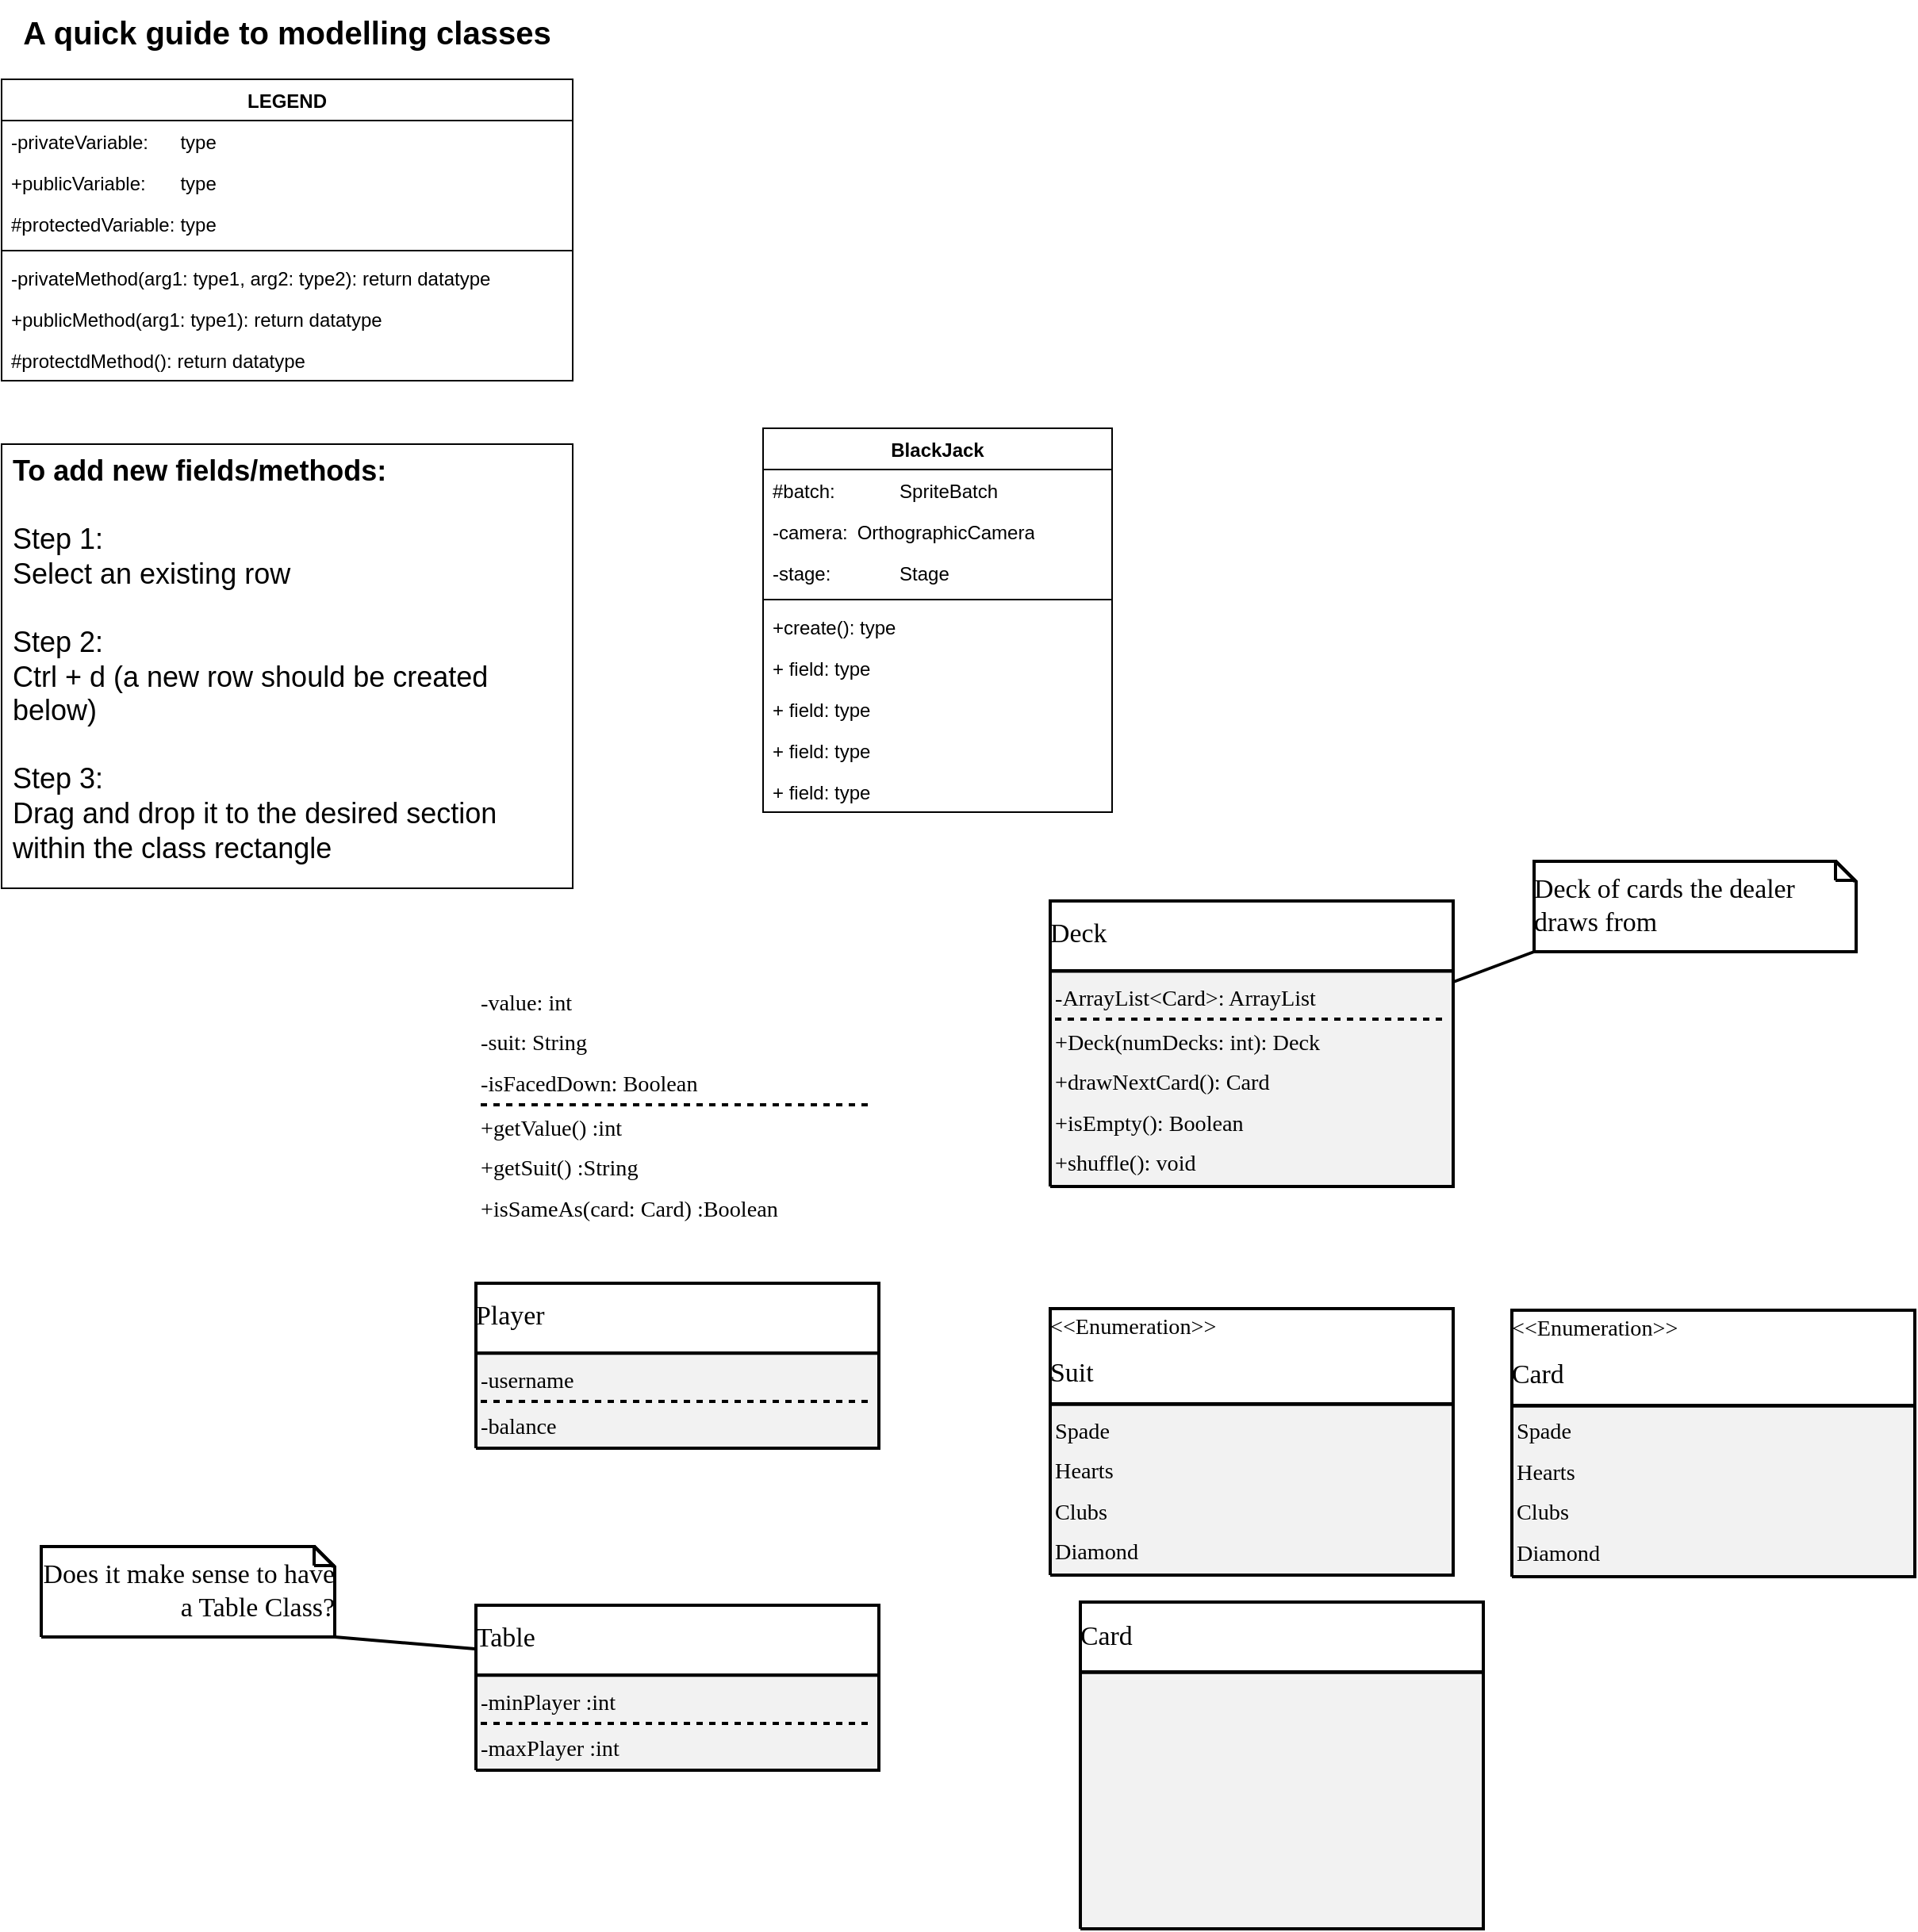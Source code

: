 <mxfile version="23.1.1" type="github">
  <diagram name="Page-1" id="Page-1">
    <mxGraphModel dx="690" dy="2073" grid="1" gridSize="10" guides="1" tooltips="1" connect="1" arrows="1" fold="1" page="1" pageScale="1" pageWidth="850" pageHeight="1100" math="0" shadow="0">
      <root>
        <mxCell id="0" />
        <mxCell id="1" parent="0" />
        <UserObject label="" tags="Background" id="2">
          <mxCell style="vsdxID=1000;fillColor=none;gradientColor=none;strokeColor=none;strokeWidth=2;spacingTop=3;spacingBottom=3;points=[[0,0.5,0],[1,0.5,0],[0.5,1,0],[0.5,0,0]];labelBackgroundColor=none;rounded=0;html=1;whiteSpace=wrap;" parent="1" vertex="1">
            <mxGeometry x="680" y="730" width="254" height="206" as="geometry" />
          </mxCell>
        </UserObject>
        <mxCell id="3" style="vsdxID=1001;fillColor=#f2f2f2;gradientColor=none;shape=stencil(1ZLdDoIwDIWfZpczY9MnQLz0HRoZsDg3UqbA27ulGBGjJN551/Z8bfdzmMq7BlrNpOgC+rPuTRkapvZMSuMajSbEiKmCqbzyqGv0V1dS3kIiU3TxtzRhoD6ROqQYKcsE5QdCrXEz9CH+BMtss9t+xldgwFNUcYKPcCQcx0VhZZoYOAym4+gDBOPdC20Ba83jJl5ZqKdbkNT1Wrdv5T8427dHXnxfDJ4eqYy1ZLG5vvRULJEfVXEH);strokeColor=#000000;strokeWidth=2;points=[[0,0.5,0],[1,0.5,0],[0.5,1,0],[0.5,0,0]];labelBackgroundColor=none;rounded=0;html=1;whiteSpace=wrap;" parent="2" vertex="1">
          <mxGeometry width="254" height="206" as="geometry" />
        </mxCell>
        <mxCell id="4" style="vsdxID=1002;fillColor=#ffffff;gradientColor=none;shape=stencil(zZJNDsIgEIVPw5IE4Qi1LnuHiYWWiNAMaNvbC5lGazVduHI3P9/Mm0weU1XsYdBMipgwXPRo29QzdWRSWt9rtClHTNVMVSag7jDcfEv5AIUs0TXcy4aJ5kSZkGKm7CAoPxEKeM49XNAGGoJx3hR2d4mJw2Qjx5Ag2eDfWAfYaZ51uHHQLYPUiqPWw0f57y9z1q/e+5T6/uB9eAf9EdzI5+DlC2OdI1ut+1sf5RJ5UNUP);strokeColor=#000000;strokeWidth=2;points=[[0,0.5,0],[1,0.5,0],[0.5,1,0],[0.5,0,0]];labelBackgroundColor=none;rounded=0;html=1;whiteSpace=wrap;" parent="2" vertex="1">
          <mxGeometry width="254" height="44" as="geometry" />
        </mxCell>
        <mxCell id="5" value="&lt;div style=&quot;font-size: 1px&quot;&gt;&lt;font style=&quot;font-size:16.93px;font-family:Calibri;color:#000000;direction:ltr;letter-spacing:0px;line-height:120%;opacity:1&quot;&gt;Card&lt;br/&gt;&lt;/font&gt;&lt;/div&gt;" style="text;vsdxID=1000;fillColor=none;gradientColor=none;strokeColor=none;strokeWidth=2;spacingTop=3;spacingBottom=3;points=[[0,0.5,0],[1,0.5,0],[0.5,1,0],[0.5,0,0]];labelBackgroundColor=none;rounded=0;html=1;whiteSpace=wrap;verticalAlign=middle;align=left;overflow=width;;html=1;" parent="2" vertex="1">
          <mxGeometry y="-0.31" width="254" height="44.31" as="geometry" />
        </mxCell>
        <UserObject label="" tags="Background" id="6">
          <mxCell style="vsdxID=1013;fillColor=none;gradientColor=none;strokeColor=none;strokeWidth=2;spacingTop=3;spacingBottom=3;points=[[0,0.5,0],[1,0.5,0],[0.5,1,0],[0.5,0,0]];labelBackgroundColor=none;rounded=0;html=1;whiteSpace=wrap;" parent="1" vertex="1">
            <mxGeometry x="661" y="288" width="254" height="180" as="geometry" />
          </mxCell>
        </UserObject>
        <mxCell id="7" style="vsdxID=1014;fillColor=#f2f2f2;gradientColor=none;shape=stencil(1ZLdDoIwDIWfZpczc1NfAPHSd2hkwOLcSJkCb++WYkSMknjnXdvztd3PYSpra2g0k6IN6M+6M0WomdozKY2rNZoQI6ZyprLSo67QX11BeQOJTNHF39KEnvpE6pBioGwtKD8Qao2boA/xJ1huVtvdZ3wBBjxFFUf4CEfCcZgVFqaJnkNvWo4+QDDevdAWsNI8buKlhWq8BUltp3XzVv6Ds3175Nn3xeDpkdJYSxab6nNPxRL5UeV3);strokeColor=#000000;strokeWidth=2;points=[[0,0.5,0],[1,0.5,0],[0.5,1,0],[0.5,0,0]];labelBackgroundColor=none;rounded=0;html=1;whiteSpace=wrap;" parent="6" vertex="1">
          <mxGeometry width="254" height="180" as="geometry" />
        </mxCell>
        <mxCell id="8" style="vsdxID=1015;fillColor=#ffffff;gradientColor=none;shape=stencil(zZJNDsIgEIVPw5IE4Qi1LnuHiYWWiNAMaNvbC5lGazVduHI3P9/Mm0weU1XsYdBMipgwXPRo29QzdWRSWt9rtClHTNVMVSag7jDcfEv5AIUs0TXcy4aJ5kSZkGKm7CAoPxEKeM49XNAGGoJx3hR2d4mJw2Qjx5Ag2eDfWAfYaZ51uHHQLYPUiqPWw0f57y9z1q/e+5T6/uB9eAf9EdzI5+DlC2OdI1ut+1sf5RJ5UNUP);strokeColor=#000000;strokeWidth=2;points=[[0,0.5,0],[1,0.5,0],[0.5,1,0],[0.5,0,0]];labelBackgroundColor=none;rounded=0;html=1;whiteSpace=wrap;" parent="6" vertex="1">
          <mxGeometry width="254" height="44" as="geometry" />
        </mxCell>
        <mxCell id="9" value="&lt;div style=&quot;font-size: 1px&quot;&gt;&lt;font style=&quot;font-size:16.93px;font-family:Calibri;color:#000000;direction:ltr;letter-spacing:0px;line-height:120%;opacity:1&quot;&gt;Deck&lt;br/&gt;&lt;/font&gt;&lt;/div&gt;" style="text;vsdxID=1013;fillColor=none;gradientColor=none;strokeColor=none;strokeWidth=2;spacingTop=3;spacingBottom=3;points=[[0,0.5,0],[1,0.5,0],[0.5,1,0],[0.5,0,0]];labelBackgroundColor=none;rounded=0;html=1;whiteSpace=wrap;verticalAlign=middle;align=left;overflow=width;;html=1;" parent="6" vertex="1">
          <mxGeometry y="-0.91" width="254" height="44.31" as="geometry" />
        </mxCell>
        <UserObject label="" tags="Background" id="10">
          <mxCell style="vsdxID=1021;fillColor=none;gradientColor=none;strokeColor=none;strokeWidth=2;spacingBottom=3;points=[[0,0.5,0],[1,0.5,0],[0.5,1,0],[0.5,0,0]];labelBackgroundColor=none;rounded=0;html=1;whiteSpace=wrap;" parent="1" vertex="1">
            <mxGeometry x="661" y="545" width="254" height="168" as="geometry" />
          </mxCell>
        </UserObject>
        <mxCell id="11" style="vsdxID=1022;fillColor=#f2f2f2;gradientColor=none;shape=stencil(1ZLPDoIwDMafZseZucWDZ8Qj79DIgMW5kTIF3t4txYgYJfHmre33a7s/H1NZ10CrmRRdQH/WvSlDw9SBSWlco9GEGDGVM5VVHnWN/upKyltIZIou/pYmDNQnUocUI2VbQfmRUGvcDH2IP8Fqt9mrz/gKDHiKKk5wAQXhOC4KK9PEwGEwHUcfIBjvXmgLWGseN/HKQj3dgqSu17p9K//B2b498uL7YvD0SGWsJYvN9aWnYon8qPI7);strokeColor=#000000;strokeWidth=2;points=[[0,0.5,0],[1,0.5,0],[0.5,1,0],[0.5,0,0]];labelBackgroundColor=none;rounded=0;html=1;whiteSpace=wrap;" parent="10" vertex="1">
          <mxGeometry width="254" height="168" as="geometry" />
        </mxCell>
        <mxCell id="12" style="vsdxID=1023;fillColor=#ffffff;gradientColor=none;shape=stencil(zZJNDsIgEIVPw5IE4Qi1LnuHiYWWiNAMaNvbC5lGazVduHI3P9/Mm0weU1XsYdBMipgwXPRo29QzdWRSWt9rtClHTNVMVSag7jDcfEv5AIUs0TXcy4aJ5kSZkGKm7CAoPxEKeM49XNAGGoJx3hR2d4mJw2Qjx5Ag2eDfWAfYaZ51uHHQLYPUiqPWw0f57y9z1q/e+5T6/uB9eAf9EdzI5+DlC2OdI1ut+1sf5RJ5UNUP);strokeColor=#000000;strokeWidth=2;points=[[0,0.5,0],[1,0.5,0],[0.5,1,0],[0.5,0,0]];labelBackgroundColor=none;rounded=0;html=1;whiteSpace=wrap;" parent="10" vertex="1">
          <mxGeometry width="254" height="60" as="geometry" />
        </mxCell>
        <mxCell id="13" value="&lt;div style=&quot;font-size: 1px&quot;&gt;&lt;p style=&quot;text-align:left;margin-left:0;margin-right:0;margin-top:0px;margin-bottom:0px;text-indent:0;vertical-align:middle;direction:ltr;&quot;&gt;&lt;font style=&quot;font-size:14.11px;font-family:Calibri;color:#000000;direction:ltr;letter-spacing:0px;line-height:120%;opacity:1&quot;&gt;&amp;lt;&amp;lt;Enumeration&amp;gt;&amp;gt;&lt;br/&gt;&lt;/font&gt;&lt;/p&gt;&lt;/div&gt;" style="verticalAlign=middle;align=left;overflow=width;vsdxID=1024;fillColor=none;gradientColor=none;strokeColor=none;strokeWidth=2;spacingBottom=-3;points=[[0,0.5,0],[1,0.5,0],[0.5,1,0],[0.5,0,0]];labelBackgroundColor=none;rounded=0;html=1;whiteSpace=wrap;" parent="10" vertex="1">
          <mxGeometry width="254" height="22" as="geometry" />
        </mxCell>
        <mxCell id="14" value="&lt;div style=&quot;font-size: 1px&quot;&gt;&lt;font style=&quot;font-size:16.93px;font-family:Calibri;color:#000000;direction:ltr;letter-spacing:0px;line-height:120%;opacity:1&quot;&gt;Suit&lt;br/&gt;&lt;/font&gt;&lt;/div&gt;" style="text;vsdxID=1021;fillColor=none;gradientColor=none;strokeColor=none;strokeWidth=2;spacingBottom=3;points=[[0,0.5,0],[1,0.5,0],[0.5,1,0],[0.5,0,0]];labelBackgroundColor=none;rounded=0;html=1;whiteSpace=wrap;verticalAlign=middle;align=left;overflow=width;;html=1;" parent="10" vertex="1">
          <mxGeometry y="22.09" width="254" height="37.96" as="geometry" />
        </mxCell>
        <UserObject label="" tags="Background" id="15">
          <mxCell style="vsdxID=1036;fillColor=none;gradientColor=none;strokeColor=none;strokeWidth=2;spacingTop=3;spacingBottom=3;points=[[0,0.5,0],[1,0.5,0],[0.5,1,0],[0.5,0,0]];labelBackgroundColor=none;rounded=0;html=1;whiteSpace=wrap;" parent="1" vertex="1">
            <mxGeometry x="299" y="529" width="254" height="104" as="geometry" />
          </mxCell>
        </UserObject>
        <mxCell id="16" style="vsdxID=1037;fillColor=#f2f2f2;gradientColor=none;shape=stencil(3ZLdDoIwDIWfZpeQ0SLDa3/eY9EBi5ORMhXf3pFGRRI18dK7duc7XZMegau+0Z0RIPtA/mAudh8agWsBYNvGkA2xErgRuKo8mZr8qd1z3+mRHKujP48TBvbJ0QHyyl0mud8y6mw7Qe/iT3AOaQ7v8S+wpl1U6T5bLRSWgIBFpvK0UGymh7uQCFKV+QJUli550ref5JDowfYJ+aCD9e0L7TTVJolbJJXT9YvUX4zpJs/ZP+z96Tizs8fima3KOsfRnOrzLMYnzjFubg==);strokeColor=#000000;strokeWidth=2;points=[[0,0.5,0],[1,0.5,0],[0.5,1,0],[0.5,0,0]];labelBackgroundColor=none;rounded=0;html=1;whiteSpace=wrap;" parent="15" vertex="1">
          <mxGeometry width="254" height="104" as="geometry" />
        </mxCell>
        <mxCell id="17" style="vsdxID=1038;fillColor=#ffffff;gradientColor=none;shape=stencil(zZJNDsIgEIVPw5IE4Qi1LnuHiYWWiNAMaNvbC5lGazVduHI3P9/Mm0weU1XsYdBMipgwXPRo29QzdWRSWt9rtClHTNVMVSag7jDcfEv5AIUs0TXcy4aJ5kSZkGKm7CAoPxEKeM49XNAGGoJx3hR2d4mJw2Qjx5Ag2eDfWAfYaZ51uHHQLYPUiqPWw0f57y9z1q/e+5T6/uB9eAf9EdzI5+DlC2OdI1ut+1sf5RJ5UNUP);strokeColor=#000000;strokeWidth=2;points=[[0,0.5,0],[1,0.5,0],[0.5,1,0],[0.5,0,0]];labelBackgroundColor=none;rounded=0;html=1;whiteSpace=wrap;" parent="15" vertex="1">
          <mxGeometry width="254" height="44" as="geometry" />
        </mxCell>
        <mxCell id="18" value="&lt;div style=&quot;font-size: 1px&quot;&gt;&lt;font style=&quot;font-size:16.93px;font-family:Calibri;color:#000000;direction:ltr;letter-spacing:0px;line-height:120%;opacity:1&quot;&gt;Player&lt;br/&gt;&lt;/font&gt;&lt;/div&gt;" style="text;vsdxID=1036;fillColor=none;gradientColor=none;strokeColor=none;strokeWidth=2;spacingTop=3;spacingBottom=3;points=[[0,0.5,0],[1,0.5,0],[0.5,1,0],[0.5,0,0]];labelBackgroundColor=none;rounded=0;html=1;whiteSpace=wrap;verticalAlign=middle;align=left;overflow=width;;html=1;" parent="15" vertex="1">
          <mxGeometry y="-0.71" width="254" height="44.31" as="geometry" />
        </mxCell>
        <UserObject label="" tags="Background" id="19">
          <mxCell style="vsdxID=1044;fillColor=none;gradientColor=none;strokeColor=none;strokeWidth=2;spacingTop=3;spacingBottom=3;points=[[0,0.5,0],[1,0.5,0],[0.5,1,0],[0.5,0,0]];labelBackgroundColor=none;rounded=0;html=1;whiteSpace=wrap;" parent="1" vertex="1">
            <mxGeometry x="299" y="732" width="254" height="104" as="geometry" />
          </mxCell>
        </UserObject>
        <mxCell id="20" style="vsdxID=1045;fillColor=#f2f2f2;gradientColor=none;shape=stencil(3ZLdDoIwDIWfZpeQ0SLDa3/eY9EBi5ORMhXf3pFGRRI18dK7duc7XZMegau+0Z0RIPtA/mAudh8agWsBYNvGkA2xErgRuKo8mZr8qd1z3+mRHKujP48TBvbJ0QHyyl0mud8y6mw7Qe/iT3AOaQ7v8S+wpl1U6T5bLRSWgIBFpvK0UGymh7uQCFKV+QJUli550ref5JDowfYJ+aCD9e0L7TTVJolbJJXT9YvUX4zpJs/ZP+z96Tizs8fima3KOsfRnOrzLMYnzjFubg==);strokeColor=#000000;strokeWidth=2;points=[[0,0.5,0],[1,0.5,0],[0.5,1,0],[0.5,0,0]];labelBackgroundColor=none;rounded=0;html=1;whiteSpace=wrap;" parent="19" vertex="1">
          <mxGeometry width="254" height="104" as="geometry" />
        </mxCell>
        <mxCell id="21" style="vsdxID=1046;fillColor=#ffffff;gradientColor=none;shape=stencil(zZJNDsIgEIVPw5IE4Qi1LnuHiYWWiNAMaNvbC5lGazVduHI3P9/Mm0weU1XsYdBMipgwXPRo29QzdWRSWt9rtClHTNVMVSag7jDcfEv5AIUs0TXcy4aJ5kSZkGKm7CAoPxEKeM49XNAGGoJx3hR2d4mJw2Qjx5Ag2eDfWAfYaZ51uHHQLYPUiqPWw0f57y9z1q/e+5T6/uB9eAf9EdzI5+DlC2OdI1ut+1sf5RJ5UNUP);strokeColor=#000000;strokeWidth=2;points=[[0,0.5,0],[1,0.5,0],[0.5,1,0],[0.5,0,0]];labelBackgroundColor=none;rounded=0;html=1;whiteSpace=wrap;" parent="19" vertex="1">
          <mxGeometry width="254" height="44" as="geometry" />
        </mxCell>
        <mxCell id="22" value="&lt;div style=&quot;font-size: 1px&quot;&gt;&lt;font style=&quot;font-size:16.93px;font-family:Calibri;color:#000000;direction:ltr;letter-spacing:0px;line-height:120%;opacity:1&quot;&gt;Table&lt;br/&gt;&lt;/font&gt;&lt;/div&gt;" style="text;vsdxID=1044;fillColor=none;gradientColor=none;strokeColor=none;strokeWidth=2;spacingTop=3;spacingBottom=3;points=[[0,0.5,0],[1,0.5,0],[0.5,1,0],[0.5,0,0]];labelBackgroundColor=none;rounded=0;html=1;whiteSpace=wrap;verticalAlign=middle;align=left;overflow=width;;html=1;" parent="19" vertex="1">
          <mxGeometry y="-0.71" width="254" height="44.31" as="geometry" />
        </mxCell>
        <UserObject label="" tags="Background" id="23">
          <mxCell style="vsdxID=1054;fillColor=none;gradientColor=none;strokeColor=none;strokeWidth=2;spacingBottom=3;points=[[0,0.5,0],[1,0.5,0],[0.5,1,0],[0.5,0,0]];labelBackgroundColor=none;rounded=0;html=1;whiteSpace=wrap;" parent="1" vertex="1">
            <mxGeometry x="952" y="546" width="254" height="168" as="geometry" />
          </mxCell>
        </UserObject>
        <mxCell id="24" style="vsdxID=1055;fillColor=#f2f2f2;gradientColor=none;shape=stencil(1ZLPDoIwDMafZseZucWDZ8Qj79DIgMW5kTIF3t4txYgYJfHmre33a7s/H1NZ10CrmRRdQH/WvSlDw9SBSWlco9GEGDGVM5VVHnWN/upKyltIZIou/pYmDNQnUocUI2VbQfmRUGvcDH2IP8Fqt9mrz/gKDHiKKk5wAQXhOC4KK9PEwGEwHUcfIBjvXmgLWGseN/HKQj3dgqSu17p9K//B2b498uL7YvD0SGWsJYvN9aWnYon8qPI7);strokeColor=#000000;strokeWidth=2;points=[[0,0.5,0],[1,0.5,0],[0.5,1,0],[0.5,0,0]];labelBackgroundColor=none;rounded=0;html=1;whiteSpace=wrap;" parent="23" vertex="1">
          <mxGeometry width="254" height="168" as="geometry" />
        </mxCell>
        <mxCell id="25" style="vsdxID=1056;fillColor=#ffffff;gradientColor=none;shape=stencil(zZJNDsIgEIVPw5IE4Qi1LnuHiYWWiNAMaNvbC5lGazVduHI3P9/Mm0weU1XsYdBMipgwXPRo29QzdWRSWt9rtClHTNVMVSag7jDcfEv5AIUs0TXcy4aJ5kSZkGKm7CAoPxEKeM49XNAGGoJx3hR2d4mJw2Qjx5Ag2eDfWAfYaZ51uHHQLYPUiqPWw0f57y9z1q/e+5T6/uB9eAf9EdzI5+DlC2OdI1ut+1sf5RJ5UNUP);strokeColor=#000000;strokeWidth=2;points=[[0,0.5,0],[1,0.5,0],[0.5,1,0],[0.5,0,0]];labelBackgroundColor=none;rounded=0;html=1;whiteSpace=wrap;" parent="23" vertex="1">
          <mxGeometry width="254" height="60" as="geometry" />
        </mxCell>
        <mxCell id="26" value="&lt;div style=&quot;font-size: 1px&quot;&gt;&lt;p style=&quot;text-align:left;margin-left:0;margin-right:0;margin-top:0px;margin-bottom:0px;text-indent:0;vertical-align:middle;direction:ltr;&quot;&gt;&lt;font style=&quot;font-size:14.11px;font-family:Calibri;color:#000000;direction:ltr;letter-spacing:0px;line-height:120%;opacity:1&quot;&gt;&amp;lt;&amp;lt;Enumeration&amp;gt;&amp;gt;&lt;br/&gt;&lt;/font&gt;&lt;/p&gt;&lt;/div&gt;" style="verticalAlign=middle;align=left;overflow=width;vsdxID=1057;fillColor=none;gradientColor=none;strokeColor=none;strokeWidth=2;spacingBottom=-3;points=[[0,0.5,0],[1,0.5,0],[0.5,1,0],[0.5,0,0]];labelBackgroundColor=none;rounded=0;html=1;whiteSpace=wrap;" parent="23" vertex="1">
          <mxGeometry width="254" height="22" as="geometry" />
        </mxCell>
        <mxCell id="27" value="&lt;div style=&quot;font-size: 1px&quot;&gt;&lt;font style=&quot;font-size:16.93px;font-family:Calibri;color:#000000;direction:ltr;letter-spacing:0px;line-height:120%;opacity:1&quot;&gt;Card&lt;br/&gt;&lt;/font&gt;&lt;/div&gt;" style="text;vsdxID=1054;fillColor=none;gradientColor=none;strokeColor=none;strokeWidth=2;spacingBottom=3;points=[[0,0.5,0],[1,0.5,0],[0.5,1,0],[0.5,0,0]];labelBackgroundColor=none;rounded=0;html=1;whiteSpace=wrap;verticalAlign=middle;align=left;overflow=width;;html=1;" parent="23" vertex="1">
          <mxGeometry y="22.09" width="254" height="37.96" as="geometry" />
        </mxCell>
        <UserObject label="&lt;div style=&quot;font-size: 1px&quot;&gt;&lt;font style=&quot;font-size:14.11px;font-family:Calibri;color:#000000;direction:ltr;letter-spacing:0px;line-height:120%;opacity:1&quot;&gt;-suit:&#x9;&#x9;String&lt;br/&gt;&lt;/font&gt;&lt;/div&gt;" tags="Background" id="28">
          <mxCell style="verticalAlign=middle;align=left;overflow=width;vsdxID=1005;fillColor=#ffffff;gradientColor=none;fillOpacity=0;shape=stencil(nZBLDoAgDERP0z3SIyjew0SURgSD+Lu9kMZoXLhwN9N5bdMClrNpJg1SzDH4QW/URgNYgZTkjA4UkwJUgGXng+6DX1zLfmoymdXo1zxh5z6RO6Q42BWCfc2oJfdAr/AX/IH+BF/rk7hv7MjaZ/L+RirxJ1Gd);strokeColor=#000000;strokeWidth=2;spacingTop=-3;spacingBottom=-3;spacingLeft=4;spacingRight=-3;points=[];labelBackgroundColor=none;rounded=0;html=1;whiteSpace=wrap;" parent="1" vertex="1">
            <mxGeometry x="302" y="364" width="247" height="25" as="geometry" />
          </mxCell>
        </UserObject>
        <UserObject label="" tags="Background" id="29">
          <mxCell style="vsdxID=1006;fillColor=#ffffff;gradientColor=none;shape=stencil(fY9LDoAgDERP0z3SeALUe5gI0ohgEH+3F9KFxoW7mfa1nQKq1faLBinWFMOkDxqSBWxASvJWR0pZAbaAyoSoxxg2P7Bf+kIWNYe9bDh5TpQJKS52NduOSUf+RVbij83iOWHIOU747n8j5RK/g+0N);dashed=1;dashPattern=2.00 2.00;strokeColor=#000000;strokeWidth=2;points=[];labelBackgroundColor=none;rounded=0;html=1;whiteSpace=wrap;" parent="1" vertex="1">
            <mxGeometry x="302" y="415" width="247" height="3" as="geometry" />
          </mxCell>
        </UserObject>
        <UserObject label="&lt;div style=&quot;font-size: 1px&quot;&gt;&lt;font style=&quot;font-size:14.11px;font-family:Calibri;color:#000000;direction:ltr;letter-spacing:0px;line-height:120%;opacity:1&quot;&gt;+getValue()&#x9;&#x9;:int&lt;br/&gt;&lt;/font&gt;&lt;/div&gt;" tags="Background" id="30">
          <mxCell style="verticalAlign=middle;align=left;overflow=width;vsdxID=1007;fillColor=#ffffff;gradientColor=none;fillOpacity=0;shape=stencil(nZBLDoAgDERP0z3SIyjew0SURgSD+Lu9kMZoXLhwN9N5bdMClrNpJg1SzDH4QW/URgNYgZTkjA4UkwJUgGXng+6DX1zLfmoymdXo1zxh5z6RO6Q42BWCfc2oJfdAr/AX/IH+BF/rk7hv7MjaZ/L+RirxJ1Gd);strokeColor=#000000;strokeWidth=2;spacingTop=-3;spacingBottom=-3;spacingLeft=4;spacingRight=-3;points=[];labelBackgroundColor=none;rounded=0;html=1;whiteSpace=wrap;" parent="1" vertex="1">
            <mxGeometry x="302" y="418" width="247" height="25" as="geometry" />
          </mxCell>
        </UserObject>
        <UserObject label="&lt;div style=&quot;font-size: 1px&quot;&gt;&lt;font style=&quot;font-size:14.11px;font-family:Calibri;color:#000000;direction:ltr;letter-spacing:0px;line-height:120%;opacity:1&quot;&gt;+isSameAs(card: Card)&#x9;:Boolean&lt;br/&gt;&lt;/font&gt;&lt;/div&gt;" tags="Background" id="31">
          <mxCell style="verticalAlign=middle;align=left;overflow=width;vsdxID=1008;fillColor=#ffffff;gradientColor=none;fillOpacity=0;shape=stencil(nZBLDoAgDERP0z3SIyjew0SURgSD+Lu9kMZoXLhwN9N5bdMClrNpJg1SzDH4QW/URgNYgZTkjA4UkwJUgGXng+6DX1zLfmoymdXo1zxh5z6RO6Q42BWCfc2oJfdAr/AX/IH+BF/rk7hv7MjaZ/L+RirxJ1Gd);strokeColor=#000000;strokeWidth=2;spacingTop=-3;spacingBottom=-3;spacingLeft=4;spacingRight=-3;points=[];labelBackgroundColor=none;rounded=0;html=1;whiteSpace=wrap;" parent="1" vertex="1">
            <mxGeometry x="302" y="469" width="247" height="25" as="geometry" />
          </mxCell>
        </UserObject>
        <UserObject label="&lt;div style=&quot;font-size: 1px&quot;&gt;&lt;font style=&quot;font-size:14.11px;font-family:Calibri;color:#000000;direction:ltr;letter-spacing:0px;line-height:120%;opacity:1&quot;&gt;+getSuit()&#x9;&#x9;:String&lt;br/&gt;&lt;/font&gt;&lt;/div&gt;" tags="Background" id="32">
          <mxCell style="verticalAlign=middle;align=left;overflow=width;vsdxID=1009;fillColor=#ffffff;gradientColor=none;fillOpacity=0;shape=stencil(nZBLDoAgDERP0z3SIyjew0SURgSD+Lu9kMZoXLhwN9N5bdMClrNpJg1SzDH4QW/URgNYgZTkjA4UkwJUgGXng+6DX1zLfmoymdXo1zxh5z6RO6Q42BWCfc2oJfdAr/AX/IH+BF/rk7hv7MjaZ/L+RirxJ1Gd);strokeColor=#000000;strokeWidth=2;spacingTop=-3;spacingBottom=-3;spacingLeft=4;spacingRight=-3;points=[];labelBackgroundColor=none;rounded=0;html=1;whiteSpace=wrap;" parent="1" vertex="1">
            <mxGeometry x="302" y="443" width="247" height="25" as="geometry" />
          </mxCell>
        </UserObject>
        <UserObject label="&lt;div style=&quot;font-size: 1px&quot;&gt;&lt;font style=&quot;font-size:14.11px;font-family:Calibri;color:#000000;direction:ltr;letter-spacing:0px;line-height:120%;opacity:1&quot;&gt;-value:&#x9;&#x9;int&lt;br/&gt;&lt;/font&gt;&lt;/div&gt;" tags="Background" id="33">
          <mxCell style="verticalAlign=middle;align=left;overflow=width;vsdxID=1011;fillColor=#ffffff;gradientColor=none;fillOpacity=0;shape=stencil(nZBLDoAgDERP0z3SIyjew0SURgSD+Lu9kMZoXLhwN9N5bdMClrNpJg1SzDH4QW/URgNYgZTkjA4UkwJUgGXng+6DX1zLfmoymdXo1zxh5z6RO6Q42BWCfc2oJfdAr/AX/IH+BF/rk7hv7MjaZ/L+RirxJ1Gd);strokeColor=#000000;strokeWidth=2;spacingTop=-3;spacingBottom=-3;spacingLeft=4;spacingRight=-3;points=[];labelBackgroundColor=none;rounded=0;html=1;whiteSpace=wrap;" parent="1" vertex="1">
            <mxGeometry x="302" y="339" width="247" height="25" as="geometry" />
          </mxCell>
        </UserObject>
        <UserObject label="&lt;div style=&quot;font-size: 1px&quot;&gt;&lt;font style=&quot;font-size:14.11px;font-family:Calibri;color:#000000;direction:ltr;letter-spacing:0px;line-height:120%;opacity:1&quot;&gt;-isFacedDown:&#x9;Boolean&lt;br/&gt;&lt;/font&gt;&lt;/div&gt;" tags="Background" id="34">
          <mxCell style="verticalAlign=middle;align=left;overflow=width;vsdxID=1012;fillColor=#ffffff;gradientColor=none;fillOpacity=0;shape=stencil(nZBLDoAgDERP0z3SIyjew0SURgSD+Lu9kMZoXLhwN9N5bdMClrNpJg1SzDH4QW/URgNYgZTkjA4UkwJUgGXng+6DX1zLfmoymdXo1zxh5z6RO6Q42BWCfc2oJfdAr/AX/IH+BF/rk7hv7MjaZ/L+RirxJ1Gd);strokeColor=#000000;strokeWidth=2;spacingTop=-3;spacingBottom=-3;spacingLeft=4;spacingRight=-3;points=[];labelBackgroundColor=none;rounded=0;html=1;whiteSpace=wrap;" parent="1" vertex="1">
            <mxGeometry x="302" y="390" width="247" height="25" as="geometry" />
          </mxCell>
        </UserObject>
        <UserObject label="&lt;div style=&quot;font-size: 1px&quot;&gt;&lt;font style=&quot;font-size:14.11px;font-family:Calibri;color:#000000;direction:ltr;letter-spacing:0px;line-height:120%;opacity:1&quot;&gt;-ArrayList&amp;lt;Card&amp;gt;: &#x9;ArrayList&lt;br/&gt;&lt;/font&gt;&lt;/div&gt;" tags="Background" id="35">
          <mxCell style="verticalAlign=middle;align=left;overflow=width;vsdxID=1018;fillColor=#ffffff;gradientColor=none;fillOpacity=0;shape=stencil(nZBLDoAgDERP0z3SIyjew0SURgSD+Lu9kMZoXLhwN9N5bdMClrNpJg1SzDH4QW/URgNYgZTkjA4UkwJUgGXng+6DX1zLfmoymdXo1zxh5z6RO6Q42BWCfc2oJfdAr/AX/IH+BF/rk7hv7MjaZ/L+RirxJ1Gd);strokeColor=#000000;strokeWidth=2;spacingTop=-3;spacingBottom=-3;spacingLeft=4;spacingRight=-3;points=[];labelBackgroundColor=none;rounded=0;html=1;whiteSpace=wrap;" parent="1" vertex="1">
            <mxGeometry x="664" y="336" width="247" height="25" as="geometry" />
          </mxCell>
        </UserObject>
        <UserObject label="" tags="Background" id="36">
          <mxCell style="vsdxID=1019;fillColor=#ffffff;gradientColor=none;shape=stencil(fY9LDoAgDERP0z3SeALUe5gI0ohgEH+3F9KFxoW7mfa1nQKq1faLBinWFMOkDxqSBWxASvJWR0pZAbaAyoSoxxg2P7Bf+kIWNYe9bDh5TpQJKS52NduOSUf+RVbij83iOWHIOU747n8j5RK/g+0N);dashed=1;dashPattern=2.00 2.00;strokeColor=#000000;strokeWidth=2;points=[];labelBackgroundColor=none;rounded=0;html=1;whiteSpace=wrap;" parent="1" vertex="1">
            <mxGeometry x="664" y="361" width="247" height="3" as="geometry" />
          </mxCell>
        </UserObject>
        <UserObject label="&lt;div style=&quot;font-size: 1px&quot;&gt;&lt;font style=&quot;font-size:14.11px;font-family:Calibri;color:#000000;direction:ltr;letter-spacing:0px;line-height:120%;opacity:1&quot;&gt;+drawNextCard():&#x9;Card&lt;br/&gt;&lt;/font&gt;&lt;/div&gt;" tags="Background" id="37">
          <mxCell style="verticalAlign=middle;align=left;overflow=width;vsdxID=1020;fillColor=#ffffff;gradientColor=none;fillOpacity=0;shape=stencil(nZBLDoAgDERP0z3SIyjew0SURgSD+Lu9kMZoXLhwN9N5bdMClrNpJg1SzDH4QW/URgNYgZTkjA4UkwJUgGXng+6DX1zLfmoymdXo1zxh5z6RO6Q42BWCfc2oJfdAr/AX/IH+BF/rk7hv7MjaZ/L+RirxJ1Gd);strokeColor=#000000;strokeWidth=2;spacingTop=-3;spacingBottom=-3;spacingLeft=4;spacingRight=-3;points=[];labelBackgroundColor=none;rounded=0;html=1;whiteSpace=wrap;" parent="1" vertex="1">
            <mxGeometry x="664" y="389" width="247" height="25" as="geometry" />
          </mxCell>
        </UserObject>
        <UserObject label="&lt;div style=&quot;font-size: 1px&quot;&gt;&lt;font style=&quot;font-size:14.11px;font-family:Calibri;color:#000000;direction:ltr;letter-spacing:0px;line-height:120%;opacity:1&quot;&gt;Spade&lt;br/&gt;&lt;/font&gt;&lt;/div&gt;" tags="Background" id="38">
          <mxCell style="verticalAlign=middle;align=left;overflow=width;vsdxID=1026;fillColor=#ffffff;gradientColor=none;fillOpacity=0;shape=stencil(nZBLDoAgDERP0z3SIyjew0SURgSD+Lu9kMZoXLhwN9N5bdMClrNpJg1SzDH4QW/URgNYgZTkjA4UkwJUgGXng+6DX1zLfmoymdXo1zxh5z6RO6Q42BWCfc2oJfdAr/AX/IH+BF/rk7hv7MjaZ/L+RirxJ1Gd);strokeColor=#000000;strokeWidth=2;spacingTop=-3;spacingBottom=-3;spacingLeft=4;spacingRight=-3;points=[];labelBackgroundColor=none;rounded=0;html=1;whiteSpace=wrap;" parent="1" vertex="1">
            <mxGeometry x="664" y="609" width="247" height="25" as="geometry" />
          </mxCell>
        </UserObject>
        <UserObject label="&lt;div style=&quot;font-size: 1px&quot;&gt;&lt;font style=&quot;font-size:14.11px;font-family:Calibri;color:#000000;direction:ltr;letter-spacing:0px;line-height:120%;opacity:1&quot;&gt;Hearts&lt;br/&gt;&lt;/font&gt;&lt;/div&gt;" tags="Background" id="39">
          <mxCell style="verticalAlign=middle;align=left;overflow=width;vsdxID=1028;fillColor=#ffffff;gradientColor=none;fillOpacity=0;shape=stencil(nZBLDoAgDERP0z3SIyjew0SURgSD+Lu9kMZoXLhwN9N5bdMClrNpJg1SzDH4QW/URgNYgZTkjA4UkwJUgGXng+6DX1zLfmoymdXo1zxh5z6RO6Q42BWCfc2oJfdAr/AX/IH+BF/rk7hv7MjaZ/L+RirxJ1Gd);strokeColor=#000000;strokeWidth=2;spacingTop=-3;spacingBottom=-3;spacingLeft=4;spacingRight=-3;points=[];labelBackgroundColor=none;rounded=0;html=1;whiteSpace=wrap;" parent="1" vertex="1">
            <mxGeometry x="664" y="634" width="247" height="25" as="geometry" />
          </mxCell>
        </UserObject>
        <UserObject label="&lt;div style=&quot;font-size: 1px&quot;&gt;&lt;font style=&quot;font-size:14.11px;font-family:Calibri;color:#000000;direction:ltr;letter-spacing:0px;line-height:120%;opacity:1&quot;&gt;Clubs&lt;br/&gt;&lt;/font&gt;&lt;/div&gt;" tags="Background" id="40">
          <mxCell style="verticalAlign=middle;align=left;overflow=width;vsdxID=1029;fillColor=#ffffff;gradientColor=none;fillOpacity=0;shape=stencil(nZBLDoAgDERP0z3SIyjew0SURgSD+Lu9kMZoXLhwN9N5bdMClrNpJg1SzDH4QW/URgNYgZTkjA4UkwJUgGXng+6DX1zLfmoymdXo1zxh5z6RO6Q42BWCfc2oJfdAr/AX/IH+BF/rk7hv7MjaZ/L+RirxJ1Gd);strokeColor=#000000;strokeWidth=2;spacingTop=-3;spacingBottom=-3;spacingLeft=4;spacingRight=-3;points=[];labelBackgroundColor=none;rounded=0;html=1;whiteSpace=wrap;" parent="1" vertex="1">
            <mxGeometry x="664" y="660" width="247" height="25" as="geometry" />
          </mxCell>
        </UserObject>
        <UserObject label="&lt;div style=&quot;font-size: 1px&quot;&gt;&lt;font style=&quot;font-size:14.11px;font-family:Calibri;color:#000000;direction:ltr;letter-spacing:0px;line-height:120%;opacity:1&quot;&gt;Diamond&lt;br/&gt;&lt;/font&gt;&lt;/div&gt;" tags="Background" id="41">
          <mxCell style="verticalAlign=middle;align=left;overflow=width;vsdxID=1030;fillColor=#ffffff;gradientColor=none;fillOpacity=0;shape=stencil(nZBLDoAgDERP0z3SIyjew0SURgSD+Lu9kMZoXLhwN9N5bdMClrNpJg1SzDH4QW/URgNYgZTkjA4UkwJUgGXng+6DX1zLfmoymdXo1zxh5z6RO6Q42BWCfc2oJfdAr/AX/IH+BF/rk7hv7MjaZ/L+RirxJ1Gd);strokeColor=#000000;strokeWidth=2;spacingTop=-3;spacingBottom=-3;spacingLeft=4;spacingRight=-3;points=[];labelBackgroundColor=none;rounded=0;html=1;whiteSpace=wrap;" parent="1" vertex="1">
            <mxGeometry x="664" y="685" width="247" height="25" as="geometry" />
          </mxCell>
        </UserObject>
        <UserObject label="&lt;div style=&quot;font-size: 1px&quot;&gt;&lt;font style=&quot;font-size:14.11px;font-family:Calibri;color:#000000;direction:ltr;letter-spacing:0px;line-height:120%;opacity:1&quot;&gt;+isEmpty():&#x9;&#x9;Boolean&lt;br/&gt;&lt;/font&gt;&lt;/div&gt;" tags="Background" id="42">
          <mxCell style="verticalAlign=middle;align=left;overflow=width;vsdxID=1031;fillColor=#ffffff;gradientColor=none;fillOpacity=0;shape=stencil(nZBLDoAgDERP0z3SIyjew0SURgSD+Lu9kMZoXLhwN9N5bdMClrNpJg1SzDH4QW/URgNYgZTkjA4UkwJUgGXng+6DX1zLfmoymdXo1zxh5z6RO6Q42BWCfc2oJfdAr/AX/IH+BF/rk7hv7MjaZ/L+RirxJ1Gd);strokeColor=#000000;strokeWidth=2;spacingTop=-3;spacingBottom=-3;spacingLeft=4;spacingRight=-3;points=[];labelBackgroundColor=none;rounded=0;html=1;whiteSpace=wrap;" parent="1" vertex="1">
            <mxGeometry x="664" y="415" width="247" height="25" as="geometry" />
          </mxCell>
        </UserObject>
        <UserObject label="&lt;div style=&quot;font-size: 1px&quot;&gt;&lt;font style=&quot;font-size:14.11px;font-family:Calibri;color:#000000;direction:ltr;letter-spacing:0px;line-height:120%;opacity:1&quot;&gt;+Deck(numDecks: int):&#x9;Deck&lt;br/&gt;&lt;/font&gt;&lt;/div&gt;" tags="Background" id="43">
          <mxCell style="verticalAlign=middle;align=left;overflow=width;vsdxID=1032;fillColor=#ffffff;gradientColor=none;fillOpacity=0;shape=stencil(nZBLDoAgDERP0z3SIyjew0SURgSD+Lu9kMZoXLhwN9N5bdMClrNpJg1SzDH4QW/URgNYgZTkjA4UkwJUgGXng+6DX1zLfmoymdXo1zxh5z6RO6Q42BWCfc2oJfdAr/AX/IH+BF/rk7hv7MjaZ/L+RirxJ1Gd);strokeColor=#000000;strokeWidth=2;spacingTop=-3;spacingBottom=-3;spacingLeft=4;spacingRight=-3;points=[];labelBackgroundColor=none;rounded=0;html=1;whiteSpace=wrap;" parent="1" vertex="1">
            <mxGeometry x="664" y="364" width="247" height="25" as="geometry" />
          </mxCell>
        </UserObject>
        <UserObject label="&lt;div style=&quot;font-size: 1px&quot;&gt;&lt;font style=&quot;font-size:14.11px;font-family:Calibri;color:#000000;direction:ltr;letter-spacing:0px;line-height:120%;opacity:1&quot;&gt;+shuffle():&#x9;&#x9;void&lt;br/&gt;&lt;/font&gt;&lt;/div&gt;" tags="Background" id="44">
          <mxCell style="verticalAlign=middle;align=left;overflow=width;vsdxID=1033;fillColor=#ffffff;gradientColor=none;fillOpacity=0;shape=stencil(nZBLDoAgDERP0z3SIyjew0SURgSD+Lu9kMZoXLhwN9N5bdMClrNpJg1SzDH4QW/URgNYgZTkjA4UkwJUgGXng+6DX1zLfmoymdXo1zxh5z6RO6Q42BWCfc2oJfdAr/AX/IH+BF/rk7hv7MjaZ/L+RirxJ1Gd);strokeColor=#000000;strokeWidth=2;spacingTop=-3;spacingBottom=-3;spacingLeft=4;spacingRight=-3;points=[];labelBackgroundColor=none;rounded=0;html=1;whiteSpace=wrap;" parent="1" vertex="1">
            <mxGeometry x="664" y="440" width="247" height="25" as="geometry" />
          </mxCell>
        </UserObject>
        <UserObject label="" tags="Background" id="45">
          <mxCell style="vsdxID=1034;fillColor=#ffffff;gradientColor=none;shape=stencil(rVLLDsIgEPyaPUrobozxXOt/NCkVIkJDserfC9n4KEk9NN5m2JnNMABUj7odFKAcY/BndTNd1EAHQDROq2BiQkANUN37oE7BX13HfGizMqOLn/KGO/tkdqB8MKsk8yNLrXFf0tdwlRhRZLok35PYbWeGH7vlOmGRN4FPKb2xljt9z//Q2Abnd6qIBNFiiCJAAuUrpiP+AdQ8AQ==);strokeColor=#000000;strokeWidth=2;points=[];labelBackgroundColor=none;rounded=0;html=1;whiteSpace=wrap;" parent="1" vertex="1">
            <mxGeometry x="966" y="263" width="203" height="57" as="geometry" />
          </mxCell>
        </UserObject>
        <mxCell id="46" style="vsdxID=1035;fillColor=#ffffff;gradientColor=none;shape=stencil(UzV2Ls5ILEhVNTIoLinKz04tz0wpyVA1dlE1MsrMy0gtyiwBslSNXVWNndPyi1LTi/JL81Ig/IJEkEoQKze/DGRCBUSfAUiHkUElhGdoAOG7QZTmZOYhKYVJkqfYkFomoyrFo1DXkGilZCpEcyeQgQjmtMycHEgsIcujRwtQCBKlxq4A);strokeColor=#000000;strokeWidth=2;points=[];labelBackgroundColor=none;rounded=0;html=1;whiteSpace=wrap;" parent="45" vertex="1">
          <mxGeometry x="190" width="12" height="12" as="geometry" />
        </mxCell>
        <mxCell id="47" value="&lt;div style=&quot;font-size: 1px&quot;&gt;&lt;p style=&quot;text-align:left;margin-left:0;margin-right:0;margin-top:0px;margin-bottom:0px;text-indent:0;vertical-align:middle;direction:ltr;&quot;&gt;&lt;font style=&quot;font-size:16.93px;font-family:Calibri;color:#000000;direction:ltr;letter-spacing:0px;line-height:120%;opacity:1&quot;&gt;Deck of cards the dealer draws from&lt;br/&gt;&lt;/font&gt;&lt;/p&gt;&lt;/div&gt;" style="text;vsdxID=1034;fillColor=none;gradientColor=none;strokeColor=none;strokeWidth=2;points=[];labelBackgroundColor=none;rounded=0;html=1;whiteSpace=wrap;verticalAlign=middle;align=left;overflow=width;;html=1;" parent="45" vertex="1">
          <mxGeometry y="2.46" width="203.2" height="51.93" as="geometry" />
        </mxCell>
        <UserObject label="&lt;div style=&quot;font-size: 1px&quot;&gt;&lt;font style=&quot;font-size:14.11px;font-family:Calibri;color:#000000;direction:ltr;letter-spacing:0px;line-height:120%;opacity:1&quot;&gt;-username&lt;br/&gt;&lt;/font&gt;&lt;/div&gt;" tags="Background" id="48">
          <mxCell style="verticalAlign=middle;align=left;overflow=width;vsdxID=1041;fillColor=#ffffff;gradientColor=none;fillOpacity=0;shape=stencil(nZBLDoAgDERP0z3SIyjew0SURgSD+Lu9kMZoXLhwN9N5bdMClrNpJg1SzDH4QW/URgNYgZTkjA4UkwJUgGXng+6DX1zLfmoymdXo1zxh5z6RO6Q42BWCfc2oJfdAr/AX/IH+BF/rk7hv7MjaZ/L+RirxJ1Gd);strokeColor=#000000;strokeWidth=2;spacingTop=-3;spacingBottom=-3;spacingLeft=4;spacingRight=-3;points=[];labelBackgroundColor=none;rounded=0;html=1;whiteSpace=wrap;" parent="1" vertex="1">
            <mxGeometry x="302" y="577" width="247" height="25" as="geometry" />
          </mxCell>
        </UserObject>
        <UserObject label="" tags="Background" id="49">
          <mxCell style="vsdxID=1042;fillColor=#ffffff;gradientColor=none;shape=stencil(fY9LDoAgDERP0z3SeALUe5gI0ohgEH+3F9KFxoW7mfa1nQKq1faLBinWFMOkDxqSBWxASvJWR0pZAbaAyoSoxxg2P7Bf+kIWNYe9bDh5TpQJKS52NduOSUf+RVbij83iOWHIOU747n8j5RK/g+0N);dashed=1;dashPattern=2.00 2.00;strokeColor=#000000;strokeWidth=2;points=[];labelBackgroundColor=none;rounded=0;html=1;whiteSpace=wrap;" parent="1" vertex="1">
            <mxGeometry x="302" y="602" width="247" height="3" as="geometry" />
          </mxCell>
        </UserObject>
        <UserObject label="&lt;div style=&quot;font-size: 1px&quot;&gt;&lt;font style=&quot;font-size:14.11px;font-family:Calibri;color:#000000;direction:ltr;letter-spacing:0px;line-height:120%;opacity:1&quot;&gt;-balance&lt;br/&gt;&lt;/font&gt;&lt;/div&gt;" tags="Background" id="50">
          <mxCell style="verticalAlign=middle;align=left;overflow=width;vsdxID=1043;fillColor=#ffffff;gradientColor=none;fillOpacity=0;shape=stencil(nZBLDoAgDERP0z3SIyjew0SURgSD+Lu9kMZoXLhwN9N5bdMClrNpJg1SzDH4QW/URgNYgZTkjA4UkwJUgGXng+6DX1zLfmoymdXo1zxh5z6RO6Q42BWCfc2oJfdAr/AX/IH+BF/rk7hv7MjaZ/L+RirxJ1Gd);strokeColor=#000000;strokeWidth=2;spacingTop=-3;spacingBottom=-3;spacingLeft=4;spacingRight=-3;points=[];labelBackgroundColor=none;rounded=0;html=1;whiteSpace=wrap;" parent="1" vertex="1">
            <mxGeometry x="302" y="606" width="247" height="25" as="geometry" />
          </mxCell>
        </UserObject>
        <UserObject label="&lt;div style=&quot;font-size: 1px&quot;&gt;&lt;font style=&quot;font-size:14.11px;font-family:Calibri;color:#000000;direction:ltr;letter-spacing:0px;line-height:120%;opacity:1&quot;&gt;-minPlayer&#x9;:int&lt;br/&gt;&lt;/font&gt;&lt;/div&gt;" tags="Background" id="51">
          <mxCell style="verticalAlign=middle;align=left;overflow=width;vsdxID=1049;fillColor=#ffffff;gradientColor=none;fillOpacity=0;shape=stencil(nZBLDoAgDERP0z3SIyjew0SURgSD+Lu9kMZoXLhwN9N5bdMClrNpJg1SzDH4QW/URgNYgZTkjA4UkwJUgGXng+6DX1zLfmoymdXo1zxh5z6RO6Q42BWCfc2oJfdAr/AX/IH+BF/rk7hv7MjaZ/L+RirxJ1Gd);strokeColor=#000000;strokeWidth=2;spacingTop=-3;spacingBottom=-3;spacingLeft=4;spacingRight=-3;points=[];labelBackgroundColor=none;rounded=0;html=1;whiteSpace=wrap;" parent="1" vertex="1">
            <mxGeometry x="302" y="780" width="247" height="25" as="geometry" />
          </mxCell>
        </UserObject>
        <UserObject label="" tags="Background" id="52">
          <mxCell style="vsdxID=1050;fillColor=#ffffff;gradientColor=none;shape=stencil(fY9LDoAgDERP0z3SeALUe5gI0ohgEH+3F9KFxoW7mfa1nQKq1faLBinWFMOkDxqSBWxASvJWR0pZAbaAyoSoxxg2P7Bf+kIWNYe9bDh5TpQJKS52NduOSUf+RVbij83iOWHIOU747n8j5RK/g+0N);dashed=1;dashPattern=2.00 2.00;strokeColor=#000000;strokeWidth=2;points=[];labelBackgroundColor=none;rounded=0;html=1;whiteSpace=wrap;" parent="1" vertex="1">
            <mxGeometry x="302" y="805" width="247" height="3" as="geometry" />
          </mxCell>
        </UserObject>
        <UserObject label="&lt;div style=&quot;font-size: 1px&quot;&gt;&lt;font style=&quot;font-size:14.11px;font-family:Calibri;color:#000000;direction:ltr;letter-spacing:0px;line-height:120%;opacity:1&quot;&gt;-maxPlayer&#x9;:int&lt;br/&gt;&lt;/font&gt;&lt;/div&gt;" tags="Background" id="53">
          <mxCell style="verticalAlign=middle;align=left;overflow=width;vsdxID=1051;fillColor=#ffffff;gradientColor=none;fillOpacity=0;shape=stencil(nZBLDoAgDERP0z3SIyjew0SURgSD+Lu9kMZoXLhwN9N5bdMClrNpJg1SzDH4QW/URgNYgZTkjA4UkwJUgGXng+6DX1zLfmoymdXo1zxh5z6RO6Q42BWCfc2oJfdAr/AX/IH+BF/rk7hv7MjaZ/L+RirxJ1Gd);strokeColor=#000000;strokeWidth=2;spacingTop=-3;spacingBottom=-3;spacingLeft=4;spacingRight=-3;points=[];labelBackgroundColor=none;rounded=0;html=1;whiteSpace=wrap;" parent="1" vertex="1">
            <mxGeometry x="302" y="809" width="247" height="25" as="geometry" />
          </mxCell>
        </UserObject>
        <UserObject label="" tags="Background" id="54">
          <mxCell style="vsdxID=1052;fillColor=#ffffff;gradientColor=none;shape=stencil(nZLdDsIgDIWfprcEqMZ5Ped7LBkTIsLCNn/eXkjjz0gwcXfn0K9NOQBYj7odFEg+TsGf1c10kwY8gJTGaRXMFBVgA1j3PqhT8LPryA9tIpO6+GuacKc+njokf5ATnPyRUGvcF/oqroKlZMmW8D0ysV00/JjN14HZvlF8QumNtZTpu15K7L8YNjtW4ZIX8a5VcZNsiyjyp4xH9A2weQI=);strokeColor=#000000;strokeWidth=2;points=[];labelBackgroundColor=none;rounded=0;html=1;whiteSpace=wrap;" parent="1" vertex="1">
            <mxGeometry x="25" y="695" width="185" height="57" as="geometry" />
          </mxCell>
        </UserObject>
        <mxCell id="55" style="vsdxID=1053;fillColor=#ffffff;gradientColor=none;shape=stencil(UzV2Ls5ILEhVNTIoLinKz04tz0wpyVA1dlE1MsrMy0gtyiwBslSNXVWNndPyi1LTi/JL81Ig/IJEkEoQKze/DGRCBUSfAUiHkUElhGdoAOG7QZTmZOYhKYVJkqfYkFomoyrFo1DXkGilZCpEcyeQgQjmtMycHEgsIcujRwtQCBKlxq4A);strokeColor=#000000;strokeWidth=2;points=[];labelBackgroundColor=none;rounded=0;html=1;whiteSpace=wrap;" parent="54" vertex="1">
          <mxGeometry x="172" width="12" height="12" as="geometry" />
        </mxCell>
        <mxCell id="56" value="&lt;div style=&quot;font-size: 1px&quot;&gt;&lt;p style=&quot;text-align:right;margin-left:0;margin-right:0;margin-top:0px;margin-bottom:0px;text-indent:0;vertical-align:middle;direction:ltr;&quot;&gt;&lt;font style=&quot;font-size:16.93px;font-family:Calibri;color:#000000;direction:ltr;letter-spacing:0px;line-height:120%;opacity:1&quot;&gt;Does it make sense to have a Table Class?&lt;br/&gt;&lt;/font&gt;&lt;/p&gt;&lt;/div&gt;" style="text;vsdxID=1052;fillColor=none;gradientColor=none;strokeColor=none;strokeWidth=2;points=[];labelBackgroundColor=none;rounded=0;html=1;whiteSpace=wrap;verticalAlign=middle;align=right;overflow=width;;html=1;" parent="54" vertex="1">
          <mxGeometry y="2.46" width="185.42" height="51.93" as="geometry" />
        </mxCell>
        <UserObject label="&lt;div style=&quot;font-size: 1px&quot;&gt;&lt;font style=&quot;font-size:14.11px;font-family:Calibri;color:#000000;direction:ltr;letter-spacing:0px;line-height:120%;opacity:1&quot;&gt;Spade&lt;br/&gt;&lt;/font&gt;&lt;/div&gt;" tags="Background" id="57">
          <mxCell style="verticalAlign=middle;align=left;overflow=width;vsdxID=1059;fillColor=#ffffff;gradientColor=none;fillOpacity=0;shape=stencil(nZBLDoAgDERP0z3SIyjew0SURgSD+Lu9kMZoXLhwN9N5bdMClrNpJg1SzDH4QW/URgNYgZTkjA4UkwJUgGXng+6DX1zLfmoymdXo1zxh5z6RO6Q42BWCfc2oJfdAr/AX/IH+BF/rk7hv7MjaZ/L+RirxJ1Gd);strokeColor=#000000;strokeWidth=2;spacingTop=-3;spacingBottom=-3;spacingLeft=4;spacingRight=-3;points=[];labelBackgroundColor=none;rounded=0;html=1;whiteSpace=wrap;" parent="1" vertex="1">
            <mxGeometry x="955" y="609" width="247" height="25" as="geometry" />
          </mxCell>
        </UserObject>
        <UserObject label="&lt;div style=&quot;font-size: 1px&quot;&gt;&lt;font style=&quot;font-size:14.11px;font-family:Calibri;color:#000000;direction:ltr;letter-spacing:0px;line-height:120%;opacity:1&quot;&gt;Hearts&lt;br/&gt;&lt;/font&gt;&lt;/div&gt;" tags="Background" id="58">
          <mxCell style="verticalAlign=middle;align=left;overflow=width;vsdxID=1060;fillColor=#ffffff;gradientColor=none;fillOpacity=0;shape=stencil(nZBLDoAgDERP0z3SIyjew0SURgSD+Lu9kMZoXLhwN9N5bdMClrNpJg1SzDH4QW/URgNYgZTkjA4UkwJUgGXng+6DX1zLfmoymdXo1zxh5z6RO6Q42BWCfc2oJfdAr/AX/IH+BF/rk7hv7MjaZ/L+RirxJ1Gd);strokeColor=#000000;strokeWidth=2;spacingTop=-3;spacingBottom=-3;spacingLeft=4;spacingRight=-3;points=[];labelBackgroundColor=none;rounded=0;html=1;whiteSpace=wrap;" parent="1" vertex="1">
            <mxGeometry x="955" y="635" width="247" height="25" as="geometry" />
          </mxCell>
        </UserObject>
        <UserObject label="&lt;div style=&quot;font-size: 1px&quot;&gt;&lt;font style=&quot;font-size:14.11px;font-family:Calibri;color:#000000;direction:ltr;letter-spacing:0px;line-height:120%;opacity:1&quot;&gt;Clubs&lt;br/&gt;&lt;/font&gt;&lt;/div&gt;" tags="Background" id="59">
          <mxCell style="verticalAlign=middle;align=left;overflow=width;vsdxID=1061;fillColor=#ffffff;gradientColor=none;fillOpacity=0;shape=stencil(nZBLDoAgDERP0z3SIyjew0SURgSD+Lu9kMZoXLhwN9N5bdMClrNpJg1SzDH4QW/URgNYgZTkjA4UkwJUgGXng+6DX1zLfmoymdXo1zxh5z6RO6Q42BWCfc2oJfdAr/AX/IH+BF/rk7hv7MjaZ/L+RirxJ1Gd);strokeColor=#000000;strokeWidth=2;spacingTop=-3;spacingBottom=-3;spacingLeft=4;spacingRight=-3;points=[];labelBackgroundColor=none;rounded=0;html=1;whiteSpace=wrap;" parent="1" vertex="1">
            <mxGeometry x="955" y="660" width="247" height="25" as="geometry" />
          </mxCell>
        </UserObject>
        <UserObject label="&lt;div style=&quot;font-size: 1px&quot;&gt;&lt;font style=&quot;font-size:14.11px;font-family:Calibri;color:#000000;direction:ltr;letter-spacing:0px;line-height:120%;opacity:1&quot;&gt;Diamond&lt;br/&gt;&lt;/font&gt;&lt;/div&gt;" tags="Background" id="60">
          <mxCell style="verticalAlign=middle;align=left;overflow=width;vsdxID=1062;fillColor=#ffffff;gradientColor=none;fillOpacity=0;shape=stencil(nZBLDoAgDERP0z3SIyjew0SURgSD+Lu9kMZoXLhwN9N5bdMClrNpJg1SzDH4QW/URgNYgZTkjA4UkwJUgGXng+6DX1zLfmoymdXo1zxh5z6RO6Q42BWCfc2oJfdAr/AX/IH+BF/rk7hv7MjaZ/L+RirxJ1Gd);strokeColor=#000000;strokeWidth=2;spacingTop=-3;spacingBottom=-3;spacingLeft=4;spacingRight=-3;points=[];labelBackgroundColor=none;rounded=0;html=1;whiteSpace=wrap;" parent="1" vertex="1">
            <mxGeometry x="955" y="686" width="247" height="25" as="geometry" />
          </mxCell>
        </UserObject>
        <mxCell id="ZwjxmLsWONRCJk5sENwH-82" value="BlackJack" style="swimlane;fontStyle=1;align=center;verticalAlign=top;childLayout=stackLayout;horizontal=1;startSize=26;horizontalStack=0;resizeParent=1;resizeParentMax=0;resizeLast=0;collapsible=1;marginBottom=0;whiteSpace=wrap;html=1;" vertex="1" parent="1">
          <mxGeometry x="480" y="-10" width="220" height="242" as="geometry" />
        </mxCell>
        <mxCell id="ZwjxmLsWONRCJk5sENwH-83" value="#batch:&lt;span style=&quot;white-space: pre;&quot;&gt;&#x9;&lt;/span&gt;&lt;span style=&quot;white-space: pre;&quot;&gt;&#x9;&lt;/span&gt;SpriteBatch" style="text;strokeColor=none;fillColor=none;align=left;verticalAlign=top;spacingLeft=4;spacingRight=4;overflow=hidden;rotatable=0;points=[[0,0.5],[1,0.5]];portConstraint=eastwest;whiteSpace=wrap;html=1;" vertex="1" parent="ZwjxmLsWONRCJk5sENwH-82">
          <mxGeometry y="26" width="220" height="26" as="geometry" />
        </mxCell>
        <mxCell id="ZwjxmLsWONRCJk5sENwH-85" value="-camera:&lt;span style=&quot;white-space: pre;&quot;&gt;&#x9;&lt;/span&gt;OrthographicCamera" style="text;strokeColor=none;fillColor=none;align=left;verticalAlign=top;spacingLeft=4;spacingRight=4;overflow=hidden;rotatable=0;points=[[0,0.5],[1,0.5]];portConstraint=eastwest;whiteSpace=wrap;html=1;" vertex="1" parent="ZwjxmLsWONRCJk5sENwH-82">
          <mxGeometry y="52" width="220" height="26" as="geometry" />
        </mxCell>
        <mxCell id="ZwjxmLsWONRCJk5sENwH-86" value="-stage:&lt;span style=&quot;white-space: pre;&quot;&gt;&#x9;&lt;/span&gt;&lt;span style=&quot;white-space: pre;&quot;&gt;&#x9;&lt;/span&gt;Stage" style="text;strokeColor=none;fillColor=none;align=left;verticalAlign=top;spacingLeft=4;spacingRight=4;overflow=hidden;rotatable=0;points=[[0,0.5],[1,0.5]];portConstraint=eastwest;whiteSpace=wrap;html=1;" vertex="1" parent="ZwjxmLsWONRCJk5sENwH-82">
          <mxGeometry y="78" width="220" height="26" as="geometry" />
        </mxCell>
        <mxCell id="ZwjxmLsWONRCJk5sENwH-84" value="" style="line;strokeWidth=1;fillColor=none;align=left;verticalAlign=middle;spacingTop=-1;spacingLeft=3;spacingRight=3;rotatable=0;labelPosition=right;points=[];portConstraint=eastwest;strokeColor=inherit;" vertex="1" parent="ZwjxmLsWONRCJk5sENwH-82">
          <mxGeometry y="104" width="220" height="8" as="geometry" />
        </mxCell>
        <mxCell id="ZwjxmLsWONRCJk5sENwH-87" value="+create(): type" style="text;strokeColor=none;fillColor=none;align=left;verticalAlign=top;spacingLeft=4;spacingRight=4;overflow=hidden;rotatable=0;points=[[0,0.5],[1,0.5]];portConstraint=eastwest;whiteSpace=wrap;html=1;" vertex="1" parent="ZwjxmLsWONRCJk5sENwH-82">
          <mxGeometry y="112" width="220" height="26" as="geometry" />
        </mxCell>
        <mxCell id="ZwjxmLsWONRCJk5sENwH-88" value="+ field: type" style="text;strokeColor=none;fillColor=none;align=left;verticalAlign=top;spacingLeft=4;spacingRight=4;overflow=hidden;rotatable=0;points=[[0,0.5],[1,0.5]];portConstraint=eastwest;whiteSpace=wrap;html=1;" vertex="1" parent="ZwjxmLsWONRCJk5sENwH-82">
          <mxGeometry y="138" width="220" height="26" as="geometry" />
        </mxCell>
        <mxCell id="ZwjxmLsWONRCJk5sENwH-89" value="+ field: type" style="text;strokeColor=none;fillColor=none;align=left;verticalAlign=top;spacingLeft=4;spacingRight=4;overflow=hidden;rotatable=0;points=[[0,0.5],[1,0.5]];portConstraint=eastwest;whiteSpace=wrap;html=1;" vertex="1" parent="ZwjxmLsWONRCJk5sENwH-82">
          <mxGeometry y="164" width="220" height="26" as="geometry" />
        </mxCell>
        <mxCell id="ZwjxmLsWONRCJk5sENwH-90" value="+ field: type" style="text;strokeColor=none;fillColor=none;align=left;verticalAlign=top;spacingLeft=4;spacingRight=4;overflow=hidden;rotatable=0;points=[[0,0.5],[1,0.5]];portConstraint=eastwest;whiteSpace=wrap;html=1;" vertex="1" parent="ZwjxmLsWONRCJk5sENwH-82">
          <mxGeometry y="190" width="220" height="26" as="geometry" />
        </mxCell>
        <mxCell id="ZwjxmLsWONRCJk5sENwH-91" value="+ field: type" style="text;strokeColor=none;fillColor=none;align=left;verticalAlign=top;spacingLeft=4;spacingRight=4;overflow=hidden;rotatable=0;points=[[0,0.5],[1,0.5]];portConstraint=eastwest;whiteSpace=wrap;html=1;" vertex="1" parent="ZwjxmLsWONRCJk5sENwH-82">
          <mxGeometry y="216" width="220" height="26" as="geometry" />
        </mxCell>
        <mxCell id="ZwjxmLsWONRCJk5sENwH-92" value="LEGEND" style="swimlane;fontStyle=1;align=center;verticalAlign=top;childLayout=stackLayout;horizontal=1;startSize=26;horizontalStack=0;resizeParent=1;resizeParentMax=0;resizeLast=0;collapsible=1;marginBottom=0;whiteSpace=wrap;html=1;" vertex="1" parent="1">
          <mxGeometry y="-230" width="360" height="190" as="geometry" />
        </mxCell>
        <mxCell id="ZwjxmLsWONRCJk5sENwH-94" value="-privateVariable:&lt;span style=&quot;white-space: pre;&quot;&gt;&#x9;&lt;/span&gt;type" style="text;strokeColor=none;fillColor=none;align=left;verticalAlign=top;spacingLeft=4;spacingRight=4;overflow=hidden;rotatable=0;points=[[0,0.5],[1,0.5]];portConstraint=eastwest;whiteSpace=wrap;html=1;" vertex="1" parent="ZwjxmLsWONRCJk5sENwH-92">
          <mxGeometry y="26" width="360" height="26" as="geometry" />
        </mxCell>
        <mxCell id="ZwjxmLsWONRCJk5sENwH-102" value="+publicVariable:&lt;span style=&quot;white-space: pre;&quot;&gt;&#x9;&lt;/span&gt;type" style="text;strokeColor=none;fillColor=none;align=left;verticalAlign=top;spacingLeft=4;spacingRight=4;overflow=hidden;rotatable=0;points=[[0,0.5],[1,0.5]];portConstraint=eastwest;whiteSpace=wrap;html=1;" vertex="1" parent="ZwjxmLsWONRCJk5sENwH-92">
          <mxGeometry y="52" width="360" height="26" as="geometry" />
        </mxCell>
        <mxCell id="ZwjxmLsWONRCJk5sENwH-103" value="#protectedVariable:&lt;span style=&quot;white-space: pre;&quot;&gt;&#x9;&lt;/span&gt;type" style="text;strokeColor=none;fillColor=none;align=left;verticalAlign=top;spacingLeft=4;spacingRight=4;overflow=hidden;rotatable=0;points=[[0,0.5],[1,0.5]];portConstraint=eastwest;whiteSpace=wrap;html=1;" vertex="1" parent="ZwjxmLsWONRCJk5sENwH-92">
          <mxGeometry y="78" width="360" height="26" as="geometry" />
        </mxCell>
        <mxCell id="ZwjxmLsWONRCJk5sENwH-96" value="" style="line;strokeWidth=1;fillColor=none;align=left;verticalAlign=middle;spacingTop=-1;spacingLeft=3;spacingRight=3;rotatable=0;labelPosition=right;points=[];portConstraint=eastwest;strokeColor=inherit;" vertex="1" parent="ZwjxmLsWONRCJk5sENwH-92">
          <mxGeometry y="104" width="360" height="8" as="geometry" />
        </mxCell>
        <mxCell id="ZwjxmLsWONRCJk5sENwH-97" value="-privateMethod(arg1: type1, arg2: type2): return datatype" style="text;strokeColor=none;fillColor=none;align=left;verticalAlign=top;spacingLeft=4;spacingRight=4;overflow=hidden;rotatable=0;points=[[0,0.5],[1,0.5]];portConstraint=eastwest;whiteSpace=wrap;html=1;" vertex="1" parent="ZwjxmLsWONRCJk5sENwH-92">
          <mxGeometry y="112" width="360" height="26" as="geometry" />
        </mxCell>
        <mxCell id="ZwjxmLsWONRCJk5sENwH-104" value="+publicMethod(arg1: type1): return datatype" style="text;strokeColor=none;fillColor=none;align=left;verticalAlign=top;spacingLeft=4;spacingRight=4;overflow=hidden;rotatable=0;points=[[0,0.5],[1,0.5]];portConstraint=eastwest;whiteSpace=wrap;html=1;" vertex="1" parent="ZwjxmLsWONRCJk5sENwH-92">
          <mxGeometry y="138" width="360" height="26" as="geometry" />
        </mxCell>
        <mxCell id="ZwjxmLsWONRCJk5sENwH-105" value="#protectdMethod(): return datatype" style="text;strokeColor=none;fillColor=none;align=left;verticalAlign=top;spacingLeft=4;spacingRight=4;overflow=hidden;rotatable=0;points=[[0,0.5],[1,0.5]];portConstraint=eastwest;whiteSpace=wrap;html=1;" vertex="1" parent="ZwjxmLsWONRCJk5sENwH-92">
          <mxGeometry y="164" width="360" height="26" as="geometry" />
        </mxCell>
        <mxCell id="ZwjxmLsWONRCJk5sENwH-106" value="&lt;font size=&quot;1&quot; style=&quot;&quot;&gt;&lt;b style=&quot;font-size: 20px;&quot;&gt;A quick guide to modelling classes&lt;/b&gt;&lt;/font&gt;" style="text;html=1;strokeColor=none;fillColor=none;align=center;verticalAlign=middle;whiteSpace=wrap;rounded=0;" vertex="1" parent="1">
          <mxGeometry y="-280" width="360" height="40" as="geometry" />
        </mxCell>
        <mxCell id="ZwjxmLsWONRCJk5sENwH-108" value="&lt;font style=&quot;font-size: 18px;&quot;&gt;&lt;span style=&quot;&quot;&gt;&lt;b&gt;To add new fields/methods:&lt;/b&gt;&lt;br&gt;&lt;br&gt;Step 1:&lt;br&gt;Select an existing row&lt;br&gt;&lt;br&gt;Step 2:&lt;br&gt;Ctrl + d (a new row should be created below)&lt;br&gt;&lt;br&gt;Step 3:&lt;br&gt;Drag and drop it to the desired section within the class rectangle&lt;br&gt;&lt;/span&gt;&lt;/font&gt;" style="text;html=1;strokeColor=default;fillColor=none;align=left;verticalAlign=top;whiteSpace=wrap;rounded=0;strokeWidth=1;spacingLeft=5;spacingBottom=5;spacingRight=5;" vertex="1" parent="1">
          <mxGeometry width="360" height="280" as="geometry" />
        </mxCell>
      </root>
    </mxGraphModel>
  </diagram>
</mxfile>
